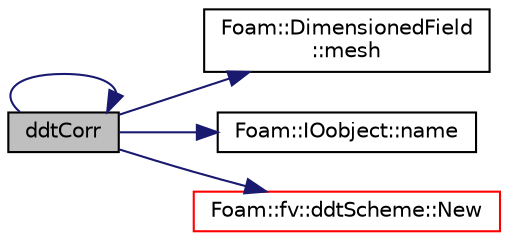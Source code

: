 digraph "ddtCorr"
{
  bgcolor="transparent";
  edge [fontname="Helvetica",fontsize="10",labelfontname="Helvetica",labelfontsize="10"];
  node [fontname="Helvetica",fontsize="10",shape=record];
  rankdir="LR";
  Node6022 [label="ddtCorr",height=0.2,width=0.4,color="black", fillcolor="grey75", style="filled", fontcolor="black"];
  Node6022 -> Node6022 [color="midnightblue",fontsize="10",style="solid",fontname="Helvetica"];
  Node6022 -> Node6023 [color="midnightblue",fontsize="10",style="solid",fontname="Helvetica"];
  Node6023 [label="Foam::DimensionedField\l::mesh",height=0.2,width=0.4,color="black",URL="$a27497.html#a8f1110830348a1448a14ab5e3cf47e3b",tooltip="Return mesh. "];
  Node6022 -> Node6024 [color="midnightblue",fontsize="10",style="solid",fontname="Helvetica"];
  Node6024 [label="Foam::IOobject::name",height=0.2,width=0.4,color="black",URL="$a27249.html#acc80e00a8ac919288fb55bd14cc88bf6",tooltip="Return name. "];
  Node6022 -> Node6025 [color="midnightblue",fontsize="10",style="solid",fontname="Helvetica"];
  Node6025 [label="Foam::fv::ddtScheme::New",height=0.2,width=0.4,color="red",URL="$a23301.html#a5a8f7e051307daf65eae67fb50c84a21",tooltip="Return a pointer to a new ddtScheme created on freestore. "];
}
